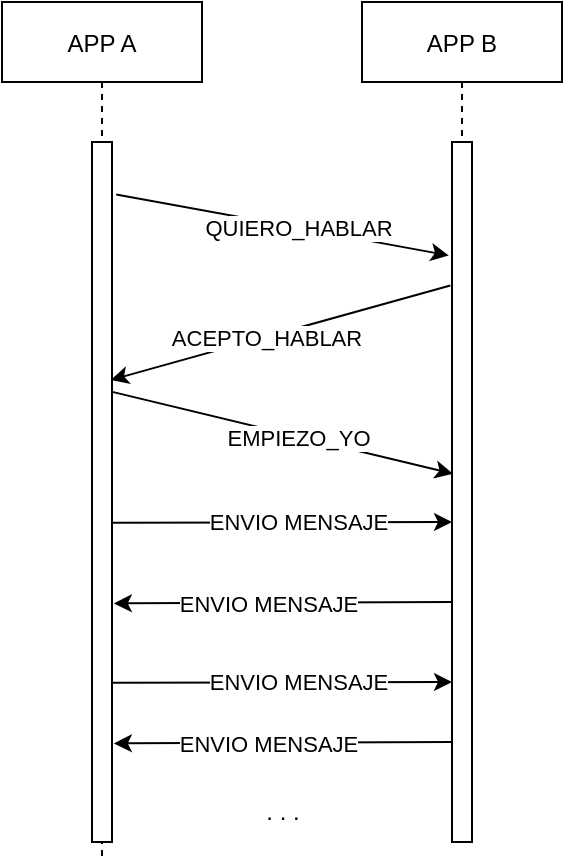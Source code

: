 <mxfile version="20.6.2" type="device"><diagram id="kgpKYQtTHZ0yAKxKKP6v" name="Page-1"><mxGraphModel dx="519" dy="468" grid="0" gridSize="10" guides="1" tooltips="1" connect="1" arrows="1" fold="1" page="1" pageScale="1" pageWidth="850" pageHeight="1100" math="0" shadow="0"><root><mxCell id="0"/><mxCell id="1" parent="0"/><mxCell id="3nuBFxr9cyL0pnOWT2aG-1" value="APP A" style="shape=umlLifeline;perimeter=lifelinePerimeter;container=1;collapsible=0;recursiveResize=0;rounded=0;shadow=0;strokeWidth=1;" parent="1" vertex="1"><mxGeometry x="120" y="80" width="100" height="430" as="geometry"/></mxCell><mxCell id="3nuBFxr9cyL0pnOWT2aG-2" value="" style="points=[];perimeter=orthogonalPerimeter;rounded=0;shadow=0;strokeWidth=1;" parent="3nuBFxr9cyL0pnOWT2aG-1" vertex="1"><mxGeometry x="45" y="70" width="10" height="350" as="geometry"/></mxCell><mxCell id="bdqZ85_J48hIsW_8C4rf-11" value="" style="endArrow=classic;html=1;rounded=0;exitX=1.09;exitY=0.572;exitDx=0;exitDy=0;exitPerimeter=0;entryX=0.075;entryY=0.571;entryDx=0;entryDy=0;entryPerimeter=0;" edge="1" parent="3nuBFxr9cyL0pnOWT2aG-1"><mxGeometry width="50" height="50" relative="1" as="geometry"><mxPoint x="55.15" y="340.35" as="sourcePoint"/><mxPoint x="225.0" y="340.0" as="targetPoint"/></mxGeometry></mxCell><mxCell id="bdqZ85_J48hIsW_8C4rf-12" value="ENVIO MENSAJE" style="edgeLabel;html=1;align=center;verticalAlign=middle;resizable=0;points=[];" vertex="1" connectable="0" parent="bdqZ85_J48hIsW_8C4rf-11"><mxGeometry x="0.091" relative="1" as="geometry"><mxPoint as="offset"/></mxGeometry></mxCell><mxCell id="3nuBFxr9cyL0pnOWT2aG-5" value="APP B" style="shape=umlLifeline;perimeter=lifelinePerimeter;container=1;collapsible=0;recursiveResize=0;rounded=0;shadow=0;strokeWidth=1;" parent="1" vertex="1"><mxGeometry x="300" y="80" width="100" height="420" as="geometry"/></mxCell><mxCell id="3nuBFxr9cyL0pnOWT2aG-6" value="" style="points=[];perimeter=orthogonalPerimeter;rounded=0;shadow=0;strokeWidth=1;" parent="3nuBFxr9cyL0pnOWT2aG-5" vertex="1"><mxGeometry x="45" y="70" width="10" height="350" as="geometry"/></mxCell><mxCell id="bdqZ85_J48hIsW_8C4rf-15" value="" style="endArrow=classic;html=1;rounded=0;entryX=1.05;entryY=0.675;entryDx=0;entryDy=0;entryPerimeter=0;exitX=-0.043;exitY=0.673;exitDx=0;exitDy=0;exitPerimeter=0;" edge="1" parent="3nuBFxr9cyL0pnOWT2aG-5"><mxGeometry width="50" height="50" relative="1" as="geometry"><mxPoint x="45.0" y="370.0" as="sourcePoint"/><mxPoint x="-124.07" y="370.7" as="targetPoint"/></mxGeometry></mxCell><mxCell id="bdqZ85_J48hIsW_8C4rf-16" value="ENVIO MENSAJE" style="edgeLabel;html=1;align=center;verticalAlign=middle;resizable=0;points=[];" vertex="1" connectable="0" parent="bdqZ85_J48hIsW_8C4rf-15"><mxGeometry x="0.091" relative="1" as="geometry"><mxPoint as="offset"/></mxGeometry></mxCell><mxCell id="bdqZ85_J48hIsW_8C4rf-1" value="" style="endArrow=classic;html=1;rounded=0;exitX=1.208;exitY=0.075;exitDx=0;exitDy=0;exitPerimeter=0;entryX=-0.162;entryY=0.162;entryDx=0;entryDy=0;entryPerimeter=0;" edge="1" parent="1" source="3nuBFxr9cyL0pnOWT2aG-2" target="3nuBFxr9cyL0pnOWT2aG-6"><mxGeometry width="50" height="50" relative="1" as="geometry"><mxPoint x="370" y="330" as="sourcePoint"/><mxPoint x="420" y="280" as="targetPoint"/></mxGeometry></mxCell><mxCell id="bdqZ85_J48hIsW_8C4rf-2" value="QUIERO_HABLAR" style="edgeLabel;html=1;align=center;verticalAlign=middle;resizable=0;points=[];" vertex="1" connectable="0" parent="bdqZ85_J48hIsW_8C4rf-1"><mxGeometry x="0.091" relative="1" as="geometry"><mxPoint as="offset"/></mxGeometry></mxCell><mxCell id="bdqZ85_J48hIsW_8C4rf-3" value="" style="endArrow=classic;html=1;rounded=0;exitX=-0.083;exitY=0.205;exitDx=0;exitDy=0;exitPerimeter=0;entryX=0.932;entryY=0.34;entryDx=0;entryDy=0;entryPerimeter=0;" edge="1" parent="1" source="3nuBFxr9cyL0pnOWT2aG-6" target="3nuBFxr9cyL0pnOWT2aG-2"><mxGeometry width="50" height="50" relative="1" as="geometry"><mxPoint x="187.08" y="184.0" as="sourcePoint"/><mxPoint x="353.38" y="208.6" as="targetPoint"/></mxGeometry></mxCell><mxCell id="bdqZ85_J48hIsW_8C4rf-4" value="ACEPTO_HABLAR" style="edgeLabel;html=1;align=center;verticalAlign=middle;resizable=0;points=[];" vertex="1" connectable="0" parent="bdqZ85_J48hIsW_8C4rf-3"><mxGeometry x="0.091" relative="1" as="geometry"><mxPoint as="offset"/></mxGeometry></mxCell><mxCell id="bdqZ85_J48hIsW_8C4rf-5" value="" style="endArrow=classic;html=1;rounded=0;exitX=1.015;exitY=0.357;exitDx=0;exitDy=0;exitPerimeter=0;entryX=0.049;entryY=0.474;entryDx=0;entryDy=0;entryPerimeter=0;" edge="1" parent="1" source="3nuBFxr9cyL0pnOWT2aG-2" target="3nuBFxr9cyL0pnOWT2aG-6"><mxGeometry width="50" height="50" relative="1" as="geometry"><mxPoint x="354.17" y="221.5" as="sourcePoint"/><mxPoint x="290" y="330" as="targetPoint"/></mxGeometry></mxCell><mxCell id="bdqZ85_J48hIsW_8C4rf-6" value="EMPIEZO_YO" style="edgeLabel;html=1;align=center;verticalAlign=middle;resizable=0;points=[];" vertex="1" connectable="0" parent="bdqZ85_J48hIsW_8C4rf-5"><mxGeometry x="0.091" relative="1" as="geometry"><mxPoint as="offset"/></mxGeometry></mxCell><mxCell id="bdqZ85_J48hIsW_8C4rf-7" value="" style="endArrow=classic;html=1;rounded=0;exitX=1.09;exitY=0.572;exitDx=0;exitDy=0;exitPerimeter=0;entryX=0.075;entryY=0.571;entryDx=0;entryDy=0;entryPerimeter=0;" edge="1" parent="1"><mxGeometry width="50" height="50" relative="1" as="geometry"><mxPoint x="175.15" y="340.35" as="sourcePoint"/><mxPoint x="345.0" y="340.0" as="targetPoint"/></mxGeometry></mxCell><mxCell id="bdqZ85_J48hIsW_8C4rf-8" value="ENVIO MENSAJE" style="edgeLabel;html=1;align=center;verticalAlign=middle;resizable=0;points=[];" vertex="1" connectable="0" parent="bdqZ85_J48hIsW_8C4rf-7"><mxGeometry x="0.091" relative="1" as="geometry"><mxPoint as="offset"/></mxGeometry></mxCell><mxCell id="bdqZ85_J48hIsW_8C4rf-9" value="" style="endArrow=classic;html=1;rounded=0;entryX=1.05;entryY=0.675;entryDx=0;entryDy=0;entryPerimeter=0;exitX=-0.043;exitY=0.673;exitDx=0;exitDy=0;exitPerimeter=0;" edge="1" parent="1"><mxGeometry width="50" height="50" relative="1" as="geometry"><mxPoint x="345.0" y="380.0" as="sourcePoint"/><mxPoint x="175.93" y="380.7" as="targetPoint"/></mxGeometry></mxCell><mxCell id="bdqZ85_J48hIsW_8C4rf-10" value="ENVIO MENSAJE" style="edgeLabel;html=1;align=center;verticalAlign=middle;resizable=0;points=[];" vertex="1" connectable="0" parent="bdqZ85_J48hIsW_8C4rf-9"><mxGeometry x="0.091" relative="1" as="geometry"><mxPoint as="offset"/></mxGeometry></mxCell><mxCell id="bdqZ85_J48hIsW_8C4rf-17" value=". . ." style="text;html=1;align=center;verticalAlign=middle;resizable=0;points=[];autosize=1;strokeColor=none;fillColor=none;" vertex="1" parent="1"><mxGeometry x="240" y="470" width="40" height="30" as="geometry"/></mxCell></root></mxGraphModel></diagram></mxfile>